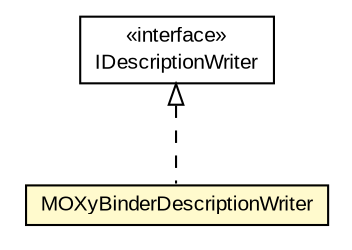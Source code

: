 #!/usr/local/bin/dot
#
# Class diagram 
# Generated by UMLGraph version R5_6-24-gf6e263 (http://www.umlgraph.org/)
#

digraph G {
	edge [fontname="arial",fontsize=10,labelfontname="arial",labelfontsize=10];
	node [fontname="arial",fontsize=10,shape=plaintext];
	nodesep=0.25;
	ranksep=0.5;
	// edu.arizona.biosemantics.semanticmarkup.markupelement.description.io.IDescriptionWriter
	c96918 [label=<<table title="edu.arizona.biosemantics.semanticmarkup.markupelement.description.io.IDescriptionWriter" border="0" cellborder="1" cellspacing="0" cellpadding="2" port="p" href="../IDescriptionWriter.html">
		<tr><td><table border="0" cellspacing="0" cellpadding="1">
<tr><td align="center" balign="center"> &#171;interface&#187; </td></tr>
<tr><td align="center" balign="center"> IDescriptionWriter </td></tr>
		</table></td></tr>
		</table>>, URL="../IDescriptionWriter.html", fontname="arial", fontcolor="black", fontsize=10.0];
	// edu.arizona.biosemantics.semanticmarkup.markupelement.description.io.lib.MOXyBinderDescriptionWriter
	c96922 [label=<<table title="edu.arizona.biosemantics.semanticmarkup.markupelement.description.io.lib.MOXyBinderDescriptionWriter" border="0" cellborder="1" cellspacing="0" cellpadding="2" port="p" bgcolor="lemonChiffon" href="./MOXyBinderDescriptionWriter.html">
		<tr><td><table border="0" cellspacing="0" cellpadding="1">
<tr><td align="center" balign="center"> MOXyBinderDescriptionWriter </td></tr>
		</table></td></tr>
		</table>>, URL="./MOXyBinderDescriptionWriter.html", fontname="arial", fontcolor="black", fontsize=10.0];
	//edu.arizona.biosemantics.semanticmarkup.markupelement.description.io.lib.MOXyBinderDescriptionWriter implements edu.arizona.biosemantics.semanticmarkup.markupelement.description.io.IDescriptionWriter
	c96918:p -> c96922:p [dir=back,arrowtail=empty,style=dashed];
}

